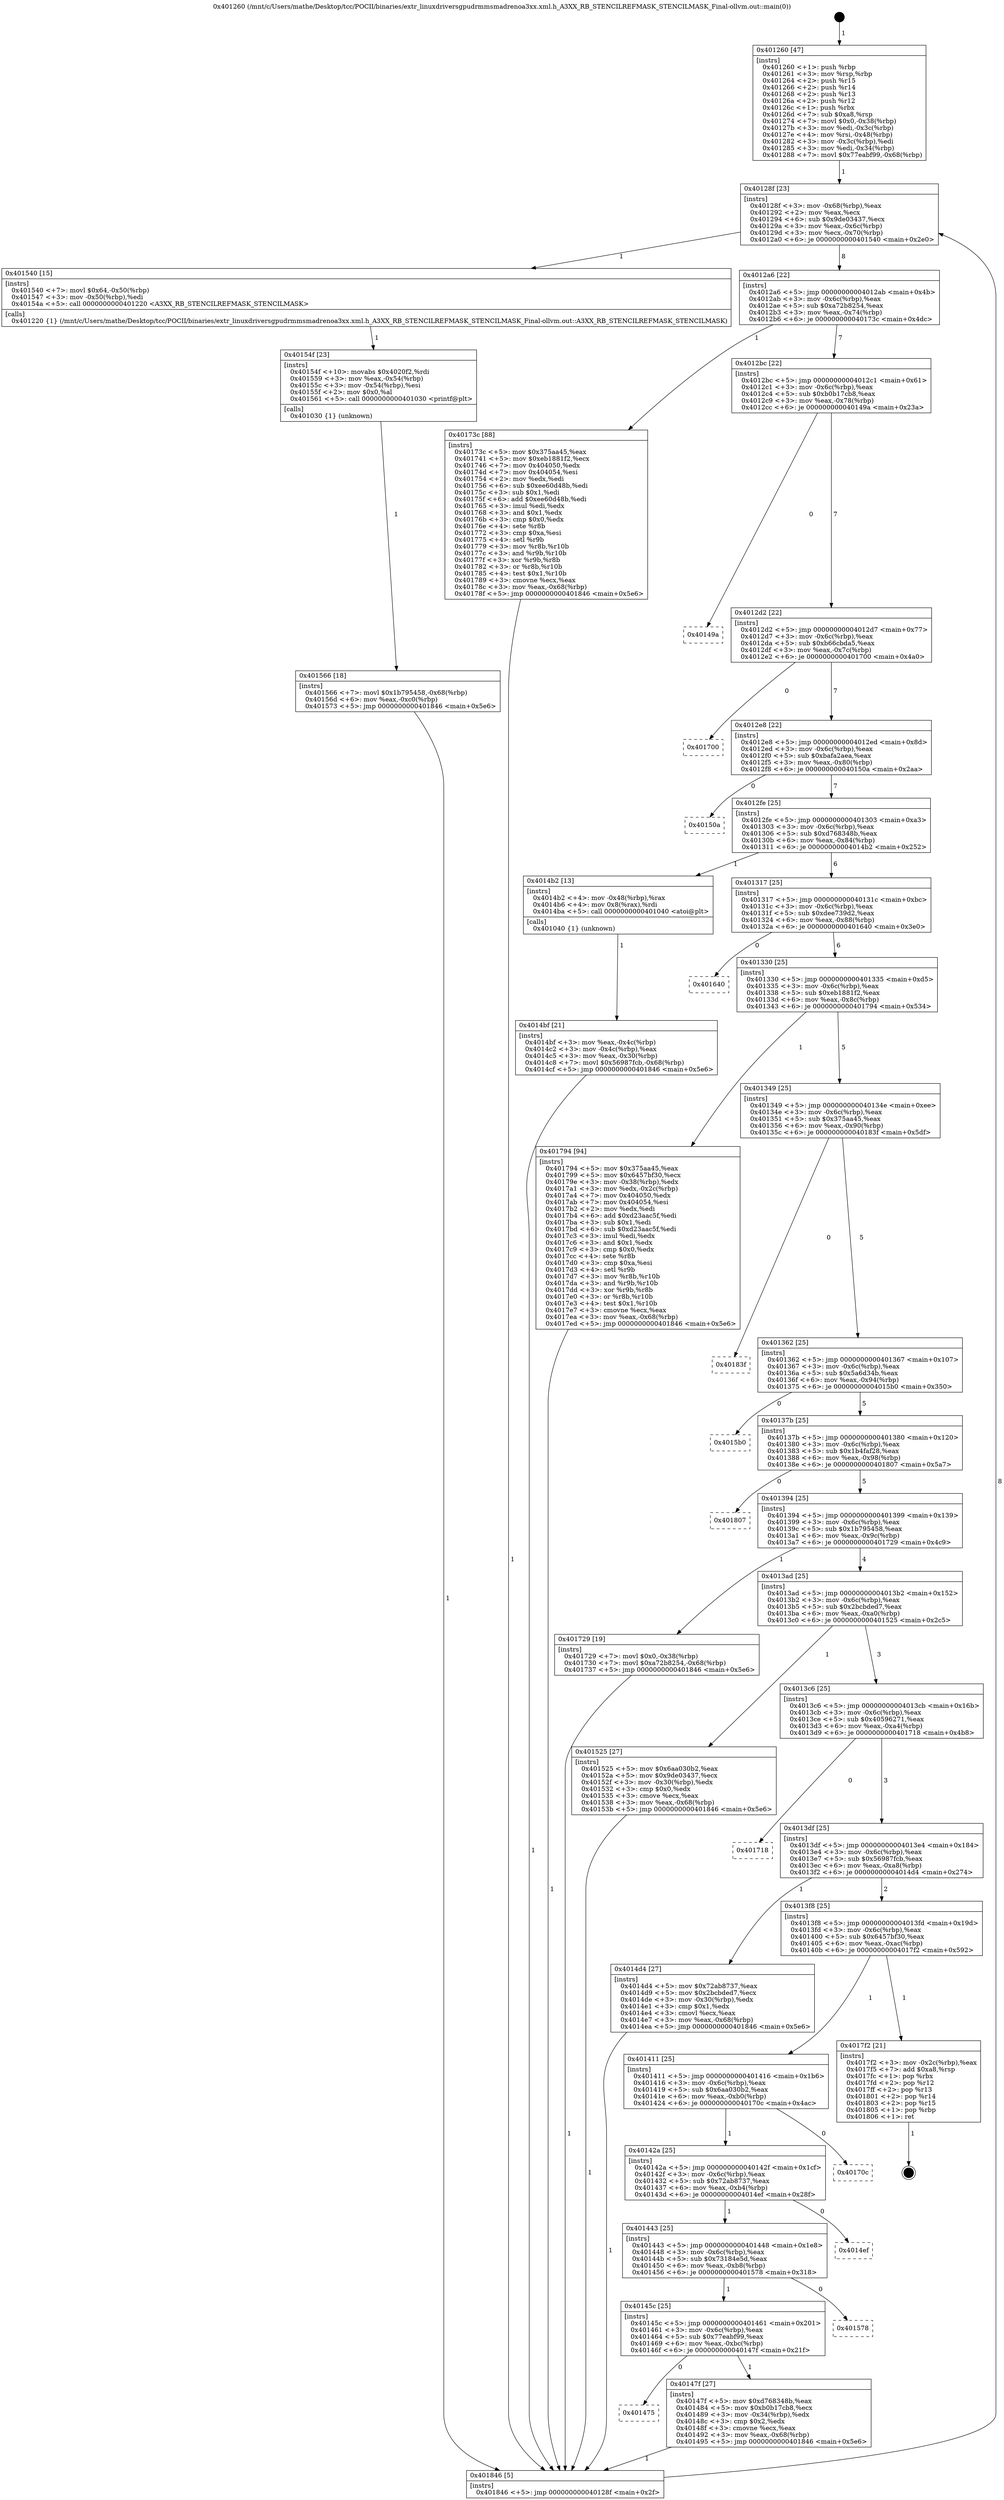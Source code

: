 digraph "0x401260" {
  label = "0x401260 (/mnt/c/Users/mathe/Desktop/tcc/POCII/binaries/extr_linuxdriversgpudrmmsmadrenoa3xx.xml.h_A3XX_RB_STENCILREFMASK_STENCILMASK_Final-ollvm.out::main(0))"
  labelloc = "t"
  node[shape=record]

  Entry [label="",width=0.3,height=0.3,shape=circle,fillcolor=black,style=filled]
  "0x40128f" [label="{
     0x40128f [23]\l
     | [instrs]\l
     &nbsp;&nbsp;0x40128f \<+3\>: mov -0x68(%rbp),%eax\l
     &nbsp;&nbsp;0x401292 \<+2\>: mov %eax,%ecx\l
     &nbsp;&nbsp;0x401294 \<+6\>: sub $0x9de03437,%ecx\l
     &nbsp;&nbsp;0x40129a \<+3\>: mov %eax,-0x6c(%rbp)\l
     &nbsp;&nbsp;0x40129d \<+3\>: mov %ecx,-0x70(%rbp)\l
     &nbsp;&nbsp;0x4012a0 \<+6\>: je 0000000000401540 \<main+0x2e0\>\l
  }"]
  "0x401540" [label="{
     0x401540 [15]\l
     | [instrs]\l
     &nbsp;&nbsp;0x401540 \<+7\>: movl $0x64,-0x50(%rbp)\l
     &nbsp;&nbsp;0x401547 \<+3\>: mov -0x50(%rbp),%edi\l
     &nbsp;&nbsp;0x40154a \<+5\>: call 0000000000401220 \<A3XX_RB_STENCILREFMASK_STENCILMASK\>\l
     | [calls]\l
     &nbsp;&nbsp;0x401220 \{1\} (/mnt/c/Users/mathe/Desktop/tcc/POCII/binaries/extr_linuxdriversgpudrmmsmadrenoa3xx.xml.h_A3XX_RB_STENCILREFMASK_STENCILMASK_Final-ollvm.out::A3XX_RB_STENCILREFMASK_STENCILMASK)\l
  }"]
  "0x4012a6" [label="{
     0x4012a6 [22]\l
     | [instrs]\l
     &nbsp;&nbsp;0x4012a6 \<+5\>: jmp 00000000004012ab \<main+0x4b\>\l
     &nbsp;&nbsp;0x4012ab \<+3\>: mov -0x6c(%rbp),%eax\l
     &nbsp;&nbsp;0x4012ae \<+5\>: sub $0xa72b8254,%eax\l
     &nbsp;&nbsp;0x4012b3 \<+3\>: mov %eax,-0x74(%rbp)\l
     &nbsp;&nbsp;0x4012b6 \<+6\>: je 000000000040173c \<main+0x4dc\>\l
  }"]
  Exit [label="",width=0.3,height=0.3,shape=circle,fillcolor=black,style=filled,peripheries=2]
  "0x40173c" [label="{
     0x40173c [88]\l
     | [instrs]\l
     &nbsp;&nbsp;0x40173c \<+5\>: mov $0x375aa45,%eax\l
     &nbsp;&nbsp;0x401741 \<+5\>: mov $0xeb1881f2,%ecx\l
     &nbsp;&nbsp;0x401746 \<+7\>: mov 0x404050,%edx\l
     &nbsp;&nbsp;0x40174d \<+7\>: mov 0x404054,%esi\l
     &nbsp;&nbsp;0x401754 \<+2\>: mov %edx,%edi\l
     &nbsp;&nbsp;0x401756 \<+6\>: sub $0xee60d48b,%edi\l
     &nbsp;&nbsp;0x40175c \<+3\>: sub $0x1,%edi\l
     &nbsp;&nbsp;0x40175f \<+6\>: add $0xee60d48b,%edi\l
     &nbsp;&nbsp;0x401765 \<+3\>: imul %edi,%edx\l
     &nbsp;&nbsp;0x401768 \<+3\>: and $0x1,%edx\l
     &nbsp;&nbsp;0x40176b \<+3\>: cmp $0x0,%edx\l
     &nbsp;&nbsp;0x40176e \<+4\>: sete %r8b\l
     &nbsp;&nbsp;0x401772 \<+3\>: cmp $0xa,%esi\l
     &nbsp;&nbsp;0x401775 \<+4\>: setl %r9b\l
     &nbsp;&nbsp;0x401779 \<+3\>: mov %r8b,%r10b\l
     &nbsp;&nbsp;0x40177c \<+3\>: and %r9b,%r10b\l
     &nbsp;&nbsp;0x40177f \<+3\>: xor %r9b,%r8b\l
     &nbsp;&nbsp;0x401782 \<+3\>: or %r8b,%r10b\l
     &nbsp;&nbsp;0x401785 \<+4\>: test $0x1,%r10b\l
     &nbsp;&nbsp;0x401789 \<+3\>: cmovne %ecx,%eax\l
     &nbsp;&nbsp;0x40178c \<+3\>: mov %eax,-0x68(%rbp)\l
     &nbsp;&nbsp;0x40178f \<+5\>: jmp 0000000000401846 \<main+0x5e6\>\l
  }"]
  "0x4012bc" [label="{
     0x4012bc [22]\l
     | [instrs]\l
     &nbsp;&nbsp;0x4012bc \<+5\>: jmp 00000000004012c1 \<main+0x61\>\l
     &nbsp;&nbsp;0x4012c1 \<+3\>: mov -0x6c(%rbp),%eax\l
     &nbsp;&nbsp;0x4012c4 \<+5\>: sub $0xb0b17cb8,%eax\l
     &nbsp;&nbsp;0x4012c9 \<+3\>: mov %eax,-0x78(%rbp)\l
     &nbsp;&nbsp;0x4012cc \<+6\>: je 000000000040149a \<main+0x23a\>\l
  }"]
  "0x401566" [label="{
     0x401566 [18]\l
     | [instrs]\l
     &nbsp;&nbsp;0x401566 \<+7\>: movl $0x1b795458,-0x68(%rbp)\l
     &nbsp;&nbsp;0x40156d \<+6\>: mov %eax,-0xc0(%rbp)\l
     &nbsp;&nbsp;0x401573 \<+5\>: jmp 0000000000401846 \<main+0x5e6\>\l
  }"]
  "0x40149a" [label="{
     0x40149a\l
  }", style=dashed]
  "0x4012d2" [label="{
     0x4012d2 [22]\l
     | [instrs]\l
     &nbsp;&nbsp;0x4012d2 \<+5\>: jmp 00000000004012d7 \<main+0x77\>\l
     &nbsp;&nbsp;0x4012d7 \<+3\>: mov -0x6c(%rbp),%eax\l
     &nbsp;&nbsp;0x4012da \<+5\>: sub $0xb66cbda5,%eax\l
     &nbsp;&nbsp;0x4012df \<+3\>: mov %eax,-0x7c(%rbp)\l
     &nbsp;&nbsp;0x4012e2 \<+6\>: je 0000000000401700 \<main+0x4a0\>\l
  }"]
  "0x40154f" [label="{
     0x40154f [23]\l
     | [instrs]\l
     &nbsp;&nbsp;0x40154f \<+10\>: movabs $0x4020f2,%rdi\l
     &nbsp;&nbsp;0x401559 \<+3\>: mov %eax,-0x54(%rbp)\l
     &nbsp;&nbsp;0x40155c \<+3\>: mov -0x54(%rbp),%esi\l
     &nbsp;&nbsp;0x40155f \<+2\>: mov $0x0,%al\l
     &nbsp;&nbsp;0x401561 \<+5\>: call 0000000000401030 \<printf@plt\>\l
     | [calls]\l
     &nbsp;&nbsp;0x401030 \{1\} (unknown)\l
  }"]
  "0x401700" [label="{
     0x401700\l
  }", style=dashed]
  "0x4012e8" [label="{
     0x4012e8 [22]\l
     | [instrs]\l
     &nbsp;&nbsp;0x4012e8 \<+5\>: jmp 00000000004012ed \<main+0x8d\>\l
     &nbsp;&nbsp;0x4012ed \<+3\>: mov -0x6c(%rbp),%eax\l
     &nbsp;&nbsp;0x4012f0 \<+5\>: sub $0xbafa2aea,%eax\l
     &nbsp;&nbsp;0x4012f5 \<+3\>: mov %eax,-0x80(%rbp)\l
     &nbsp;&nbsp;0x4012f8 \<+6\>: je 000000000040150a \<main+0x2aa\>\l
  }"]
  "0x4014bf" [label="{
     0x4014bf [21]\l
     | [instrs]\l
     &nbsp;&nbsp;0x4014bf \<+3\>: mov %eax,-0x4c(%rbp)\l
     &nbsp;&nbsp;0x4014c2 \<+3\>: mov -0x4c(%rbp),%eax\l
     &nbsp;&nbsp;0x4014c5 \<+3\>: mov %eax,-0x30(%rbp)\l
     &nbsp;&nbsp;0x4014c8 \<+7\>: movl $0x56987fcb,-0x68(%rbp)\l
     &nbsp;&nbsp;0x4014cf \<+5\>: jmp 0000000000401846 \<main+0x5e6\>\l
  }"]
  "0x40150a" [label="{
     0x40150a\l
  }", style=dashed]
  "0x4012fe" [label="{
     0x4012fe [25]\l
     | [instrs]\l
     &nbsp;&nbsp;0x4012fe \<+5\>: jmp 0000000000401303 \<main+0xa3\>\l
     &nbsp;&nbsp;0x401303 \<+3\>: mov -0x6c(%rbp),%eax\l
     &nbsp;&nbsp;0x401306 \<+5\>: sub $0xd768348b,%eax\l
     &nbsp;&nbsp;0x40130b \<+6\>: mov %eax,-0x84(%rbp)\l
     &nbsp;&nbsp;0x401311 \<+6\>: je 00000000004014b2 \<main+0x252\>\l
  }"]
  "0x401260" [label="{
     0x401260 [47]\l
     | [instrs]\l
     &nbsp;&nbsp;0x401260 \<+1\>: push %rbp\l
     &nbsp;&nbsp;0x401261 \<+3\>: mov %rsp,%rbp\l
     &nbsp;&nbsp;0x401264 \<+2\>: push %r15\l
     &nbsp;&nbsp;0x401266 \<+2\>: push %r14\l
     &nbsp;&nbsp;0x401268 \<+2\>: push %r13\l
     &nbsp;&nbsp;0x40126a \<+2\>: push %r12\l
     &nbsp;&nbsp;0x40126c \<+1\>: push %rbx\l
     &nbsp;&nbsp;0x40126d \<+7\>: sub $0xa8,%rsp\l
     &nbsp;&nbsp;0x401274 \<+7\>: movl $0x0,-0x38(%rbp)\l
     &nbsp;&nbsp;0x40127b \<+3\>: mov %edi,-0x3c(%rbp)\l
     &nbsp;&nbsp;0x40127e \<+4\>: mov %rsi,-0x48(%rbp)\l
     &nbsp;&nbsp;0x401282 \<+3\>: mov -0x3c(%rbp),%edi\l
     &nbsp;&nbsp;0x401285 \<+3\>: mov %edi,-0x34(%rbp)\l
     &nbsp;&nbsp;0x401288 \<+7\>: movl $0x77eabf99,-0x68(%rbp)\l
  }"]
  "0x4014b2" [label="{
     0x4014b2 [13]\l
     | [instrs]\l
     &nbsp;&nbsp;0x4014b2 \<+4\>: mov -0x48(%rbp),%rax\l
     &nbsp;&nbsp;0x4014b6 \<+4\>: mov 0x8(%rax),%rdi\l
     &nbsp;&nbsp;0x4014ba \<+5\>: call 0000000000401040 \<atoi@plt\>\l
     | [calls]\l
     &nbsp;&nbsp;0x401040 \{1\} (unknown)\l
  }"]
  "0x401317" [label="{
     0x401317 [25]\l
     | [instrs]\l
     &nbsp;&nbsp;0x401317 \<+5\>: jmp 000000000040131c \<main+0xbc\>\l
     &nbsp;&nbsp;0x40131c \<+3\>: mov -0x6c(%rbp),%eax\l
     &nbsp;&nbsp;0x40131f \<+5\>: sub $0xdee739d2,%eax\l
     &nbsp;&nbsp;0x401324 \<+6\>: mov %eax,-0x88(%rbp)\l
     &nbsp;&nbsp;0x40132a \<+6\>: je 0000000000401640 \<main+0x3e0\>\l
  }"]
  "0x401846" [label="{
     0x401846 [5]\l
     | [instrs]\l
     &nbsp;&nbsp;0x401846 \<+5\>: jmp 000000000040128f \<main+0x2f\>\l
  }"]
  "0x401640" [label="{
     0x401640\l
  }", style=dashed]
  "0x401330" [label="{
     0x401330 [25]\l
     | [instrs]\l
     &nbsp;&nbsp;0x401330 \<+5\>: jmp 0000000000401335 \<main+0xd5\>\l
     &nbsp;&nbsp;0x401335 \<+3\>: mov -0x6c(%rbp),%eax\l
     &nbsp;&nbsp;0x401338 \<+5\>: sub $0xeb1881f2,%eax\l
     &nbsp;&nbsp;0x40133d \<+6\>: mov %eax,-0x8c(%rbp)\l
     &nbsp;&nbsp;0x401343 \<+6\>: je 0000000000401794 \<main+0x534\>\l
  }"]
  "0x401475" [label="{
     0x401475\l
  }", style=dashed]
  "0x401794" [label="{
     0x401794 [94]\l
     | [instrs]\l
     &nbsp;&nbsp;0x401794 \<+5\>: mov $0x375aa45,%eax\l
     &nbsp;&nbsp;0x401799 \<+5\>: mov $0x6457bf30,%ecx\l
     &nbsp;&nbsp;0x40179e \<+3\>: mov -0x38(%rbp),%edx\l
     &nbsp;&nbsp;0x4017a1 \<+3\>: mov %edx,-0x2c(%rbp)\l
     &nbsp;&nbsp;0x4017a4 \<+7\>: mov 0x404050,%edx\l
     &nbsp;&nbsp;0x4017ab \<+7\>: mov 0x404054,%esi\l
     &nbsp;&nbsp;0x4017b2 \<+2\>: mov %edx,%edi\l
     &nbsp;&nbsp;0x4017b4 \<+6\>: add $0xd23aac5f,%edi\l
     &nbsp;&nbsp;0x4017ba \<+3\>: sub $0x1,%edi\l
     &nbsp;&nbsp;0x4017bd \<+6\>: sub $0xd23aac5f,%edi\l
     &nbsp;&nbsp;0x4017c3 \<+3\>: imul %edi,%edx\l
     &nbsp;&nbsp;0x4017c6 \<+3\>: and $0x1,%edx\l
     &nbsp;&nbsp;0x4017c9 \<+3\>: cmp $0x0,%edx\l
     &nbsp;&nbsp;0x4017cc \<+4\>: sete %r8b\l
     &nbsp;&nbsp;0x4017d0 \<+3\>: cmp $0xa,%esi\l
     &nbsp;&nbsp;0x4017d3 \<+4\>: setl %r9b\l
     &nbsp;&nbsp;0x4017d7 \<+3\>: mov %r8b,%r10b\l
     &nbsp;&nbsp;0x4017da \<+3\>: and %r9b,%r10b\l
     &nbsp;&nbsp;0x4017dd \<+3\>: xor %r9b,%r8b\l
     &nbsp;&nbsp;0x4017e0 \<+3\>: or %r8b,%r10b\l
     &nbsp;&nbsp;0x4017e3 \<+4\>: test $0x1,%r10b\l
     &nbsp;&nbsp;0x4017e7 \<+3\>: cmovne %ecx,%eax\l
     &nbsp;&nbsp;0x4017ea \<+3\>: mov %eax,-0x68(%rbp)\l
     &nbsp;&nbsp;0x4017ed \<+5\>: jmp 0000000000401846 \<main+0x5e6\>\l
  }"]
  "0x401349" [label="{
     0x401349 [25]\l
     | [instrs]\l
     &nbsp;&nbsp;0x401349 \<+5\>: jmp 000000000040134e \<main+0xee\>\l
     &nbsp;&nbsp;0x40134e \<+3\>: mov -0x6c(%rbp),%eax\l
     &nbsp;&nbsp;0x401351 \<+5\>: sub $0x375aa45,%eax\l
     &nbsp;&nbsp;0x401356 \<+6\>: mov %eax,-0x90(%rbp)\l
     &nbsp;&nbsp;0x40135c \<+6\>: je 000000000040183f \<main+0x5df\>\l
  }"]
  "0x40147f" [label="{
     0x40147f [27]\l
     | [instrs]\l
     &nbsp;&nbsp;0x40147f \<+5\>: mov $0xd768348b,%eax\l
     &nbsp;&nbsp;0x401484 \<+5\>: mov $0xb0b17cb8,%ecx\l
     &nbsp;&nbsp;0x401489 \<+3\>: mov -0x34(%rbp),%edx\l
     &nbsp;&nbsp;0x40148c \<+3\>: cmp $0x2,%edx\l
     &nbsp;&nbsp;0x40148f \<+3\>: cmovne %ecx,%eax\l
     &nbsp;&nbsp;0x401492 \<+3\>: mov %eax,-0x68(%rbp)\l
     &nbsp;&nbsp;0x401495 \<+5\>: jmp 0000000000401846 \<main+0x5e6\>\l
  }"]
  "0x40183f" [label="{
     0x40183f\l
  }", style=dashed]
  "0x401362" [label="{
     0x401362 [25]\l
     | [instrs]\l
     &nbsp;&nbsp;0x401362 \<+5\>: jmp 0000000000401367 \<main+0x107\>\l
     &nbsp;&nbsp;0x401367 \<+3\>: mov -0x6c(%rbp),%eax\l
     &nbsp;&nbsp;0x40136a \<+5\>: sub $0x5a6d34b,%eax\l
     &nbsp;&nbsp;0x40136f \<+6\>: mov %eax,-0x94(%rbp)\l
     &nbsp;&nbsp;0x401375 \<+6\>: je 00000000004015b0 \<main+0x350\>\l
  }"]
  "0x40145c" [label="{
     0x40145c [25]\l
     | [instrs]\l
     &nbsp;&nbsp;0x40145c \<+5\>: jmp 0000000000401461 \<main+0x201\>\l
     &nbsp;&nbsp;0x401461 \<+3\>: mov -0x6c(%rbp),%eax\l
     &nbsp;&nbsp;0x401464 \<+5\>: sub $0x77eabf99,%eax\l
     &nbsp;&nbsp;0x401469 \<+6\>: mov %eax,-0xbc(%rbp)\l
     &nbsp;&nbsp;0x40146f \<+6\>: je 000000000040147f \<main+0x21f\>\l
  }"]
  "0x4015b0" [label="{
     0x4015b0\l
  }", style=dashed]
  "0x40137b" [label="{
     0x40137b [25]\l
     | [instrs]\l
     &nbsp;&nbsp;0x40137b \<+5\>: jmp 0000000000401380 \<main+0x120\>\l
     &nbsp;&nbsp;0x401380 \<+3\>: mov -0x6c(%rbp),%eax\l
     &nbsp;&nbsp;0x401383 \<+5\>: sub $0x1b4faf28,%eax\l
     &nbsp;&nbsp;0x401388 \<+6\>: mov %eax,-0x98(%rbp)\l
     &nbsp;&nbsp;0x40138e \<+6\>: je 0000000000401807 \<main+0x5a7\>\l
  }"]
  "0x401578" [label="{
     0x401578\l
  }", style=dashed]
  "0x401807" [label="{
     0x401807\l
  }", style=dashed]
  "0x401394" [label="{
     0x401394 [25]\l
     | [instrs]\l
     &nbsp;&nbsp;0x401394 \<+5\>: jmp 0000000000401399 \<main+0x139\>\l
     &nbsp;&nbsp;0x401399 \<+3\>: mov -0x6c(%rbp),%eax\l
     &nbsp;&nbsp;0x40139c \<+5\>: sub $0x1b795458,%eax\l
     &nbsp;&nbsp;0x4013a1 \<+6\>: mov %eax,-0x9c(%rbp)\l
     &nbsp;&nbsp;0x4013a7 \<+6\>: je 0000000000401729 \<main+0x4c9\>\l
  }"]
  "0x401443" [label="{
     0x401443 [25]\l
     | [instrs]\l
     &nbsp;&nbsp;0x401443 \<+5\>: jmp 0000000000401448 \<main+0x1e8\>\l
     &nbsp;&nbsp;0x401448 \<+3\>: mov -0x6c(%rbp),%eax\l
     &nbsp;&nbsp;0x40144b \<+5\>: sub $0x73184e5d,%eax\l
     &nbsp;&nbsp;0x401450 \<+6\>: mov %eax,-0xb8(%rbp)\l
     &nbsp;&nbsp;0x401456 \<+6\>: je 0000000000401578 \<main+0x318\>\l
  }"]
  "0x401729" [label="{
     0x401729 [19]\l
     | [instrs]\l
     &nbsp;&nbsp;0x401729 \<+7\>: movl $0x0,-0x38(%rbp)\l
     &nbsp;&nbsp;0x401730 \<+7\>: movl $0xa72b8254,-0x68(%rbp)\l
     &nbsp;&nbsp;0x401737 \<+5\>: jmp 0000000000401846 \<main+0x5e6\>\l
  }"]
  "0x4013ad" [label="{
     0x4013ad [25]\l
     | [instrs]\l
     &nbsp;&nbsp;0x4013ad \<+5\>: jmp 00000000004013b2 \<main+0x152\>\l
     &nbsp;&nbsp;0x4013b2 \<+3\>: mov -0x6c(%rbp),%eax\l
     &nbsp;&nbsp;0x4013b5 \<+5\>: sub $0x2bcbded7,%eax\l
     &nbsp;&nbsp;0x4013ba \<+6\>: mov %eax,-0xa0(%rbp)\l
     &nbsp;&nbsp;0x4013c0 \<+6\>: je 0000000000401525 \<main+0x2c5\>\l
  }"]
  "0x4014ef" [label="{
     0x4014ef\l
  }", style=dashed]
  "0x401525" [label="{
     0x401525 [27]\l
     | [instrs]\l
     &nbsp;&nbsp;0x401525 \<+5\>: mov $0x6aa030b2,%eax\l
     &nbsp;&nbsp;0x40152a \<+5\>: mov $0x9de03437,%ecx\l
     &nbsp;&nbsp;0x40152f \<+3\>: mov -0x30(%rbp),%edx\l
     &nbsp;&nbsp;0x401532 \<+3\>: cmp $0x0,%edx\l
     &nbsp;&nbsp;0x401535 \<+3\>: cmove %ecx,%eax\l
     &nbsp;&nbsp;0x401538 \<+3\>: mov %eax,-0x68(%rbp)\l
     &nbsp;&nbsp;0x40153b \<+5\>: jmp 0000000000401846 \<main+0x5e6\>\l
  }"]
  "0x4013c6" [label="{
     0x4013c6 [25]\l
     | [instrs]\l
     &nbsp;&nbsp;0x4013c6 \<+5\>: jmp 00000000004013cb \<main+0x16b\>\l
     &nbsp;&nbsp;0x4013cb \<+3\>: mov -0x6c(%rbp),%eax\l
     &nbsp;&nbsp;0x4013ce \<+5\>: sub $0x40596271,%eax\l
     &nbsp;&nbsp;0x4013d3 \<+6\>: mov %eax,-0xa4(%rbp)\l
     &nbsp;&nbsp;0x4013d9 \<+6\>: je 0000000000401718 \<main+0x4b8\>\l
  }"]
  "0x40142a" [label="{
     0x40142a [25]\l
     | [instrs]\l
     &nbsp;&nbsp;0x40142a \<+5\>: jmp 000000000040142f \<main+0x1cf\>\l
     &nbsp;&nbsp;0x40142f \<+3\>: mov -0x6c(%rbp),%eax\l
     &nbsp;&nbsp;0x401432 \<+5\>: sub $0x72ab8737,%eax\l
     &nbsp;&nbsp;0x401437 \<+6\>: mov %eax,-0xb4(%rbp)\l
     &nbsp;&nbsp;0x40143d \<+6\>: je 00000000004014ef \<main+0x28f\>\l
  }"]
  "0x401718" [label="{
     0x401718\l
  }", style=dashed]
  "0x4013df" [label="{
     0x4013df [25]\l
     | [instrs]\l
     &nbsp;&nbsp;0x4013df \<+5\>: jmp 00000000004013e4 \<main+0x184\>\l
     &nbsp;&nbsp;0x4013e4 \<+3\>: mov -0x6c(%rbp),%eax\l
     &nbsp;&nbsp;0x4013e7 \<+5\>: sub $0x56987fcb,%eax\l
     &nbsp;&nbsp;0x4013ec \<+6\>: mov %eax,-0xa8(%rbp)\l
     &nbsp;&nbsp;0x4013f2 \<+6\>: je 00000000004014d4 \<main+0x274\>\l
  }"]
  "0x40170c" [label="{
     0x40170c\l
  }", style=dashed]
  "0x4014d4" [label="{
     0x4014d4 [27]\l
     | [instrs]\l
     &nbsp;&nbsp;0x4014d4 \<+5\>: mov $0x72ab8737,%eax\l
     &nbsp;&nbsp;0x4014d9 \<+5\>: mov $0x2bcbded7,%ecx\l
     &nbsp;&nbsp;0x4014de \<+3\>: mov -0x30(%rbp),%edx\l
     &nbsp;&nbsp;0x4014e1 \<+3\>: cmp $0x1,%edx\l
     &nbsp;&nbsp;0x4014e4 \<+3\>: cmovl %ecx,%eax\l
     &nbsp;&nbsp;0x4014e7 \<+3\>: mov %eax,-0x68(%rbp)\l
     &nbsp;&nbsp;0x4014ea \<+5\>: jmp 0000000000401846 \<main+0x5e6\>\l
  }"]
  "0x4013f8" [label="{
     0x4013f8 [25]\l
     | [instrs]\l
     &nbsp;&nbsp;0x4013f8 \<+5\>: jmp 00000000004013fd \<main+0x19d\>\l
     &nbsp;&nbsp;0x4013fd \<+3\>: mov -0x6c(%rbp),%eax\l
     &nbsp;&nbsp;0x401400 \<+5\>: sub $0x6457bf30,%eax\l
     &nbsp;&nbsp;0x401405 \<+6\>: mov %eax,-0xac(%rbp)\l
     &nbsp;&nbsp;0x40140b \<+6\>: je 00000000004017f2 \<main+0x592\>\l
  }"]
  "0x401411" [label="{
     0x401411 [25]\l
     | [instrs]\l
     &nbsp;&nbsp;0x401411 \<+5\>: jmp 0000000000401416 \<main+0x1b6\>\l
     &nbsp;&nbsp;0x401416 \<+3\>: mov -0x6c(%rbp),%eax\l
     &nbsp;&nbsp;0x401419 \<+5\>: sub $0x6aa030b2,%eax\l
     &nbsp;&nbsp;0x40141e \<+6\>: mov %eax,-0xb0(%rbp)\l
     &nbsp;&nbsp;0x401424 \<+6\>: je 000000000040170c \<main+0x4ac\>\l
  }"]
  "0x4017f2" [label="{
     0x4017f2 [21]\l
     | [instrs]\l
     &nbsp;&nbsp;0x4017f2 \<+3\>: mov -0x2c(%rbp),%eax\l
     &nbsp;&nbsp;0x4017f5 \<+7\>: add $0xa8,%rsp\l
     &nbsp;&nbsp;0x4017fc \<+1\>: pop %rbx\l
     &nbsp;&nbsp;0x4017fd \<+2\>: pop %r12\l
     &nbsp;&nbsp;0x4017ff \<+2\>: pop %r13\l
     &nbsp;&nbsp;0x401801 \<+2\>: pop %r14\l
     &nbsp;&nbsp;0x401803 \<+2\>: pop %r15\l
     &nbsp;&nbsp;0x401805 \<+1\>: pop %rbp\l
     &nbsp;&nbsp;0x401806 \<+1\>: ret\l
  }"]
  Entry -> "0x401260" [label=" 1"]
  "0x40128f" -> "0x401540" [label=" 1"]
  "0x40128f" -> "0x4012a6" [label=" 8"]
  "0x4017f2" -> Exit [label=" 1"]
  "0x4012a6" -> "0x40173c" [label=" 1"]
  "0x4012a6" -> "0x4012bc" [label=" 7"]
  "0x401794" -> "0x401846" [label=" 1"]
  "0x4012bc" -> "0x40149a" [label=" 0"]
  "0x4012bc" -> "0x4012d2" [label=" 7"]
  "0x40173c" -> "0x401846" [label=" 1"]
  "0x4012d2" -> "0x401700" [label=" 0"]
  "0x4012d2" -> "0x4012e8" [label=" 7"]
  "0x401729" -> "0x401846" [label=" 1"]
  "0x4012e8" -> "0x40150a" [label=" 0"]
  "0x4012e8" -> "0x4012fe" [label=" 7"]
  "0x401566" -> "0x401846" [label=" 1"]
  "0x4012fe" -> "0x4014b2" [label=" 1"]
  "0x4012fe" -> "0x401317" [label=" 6"]
  "0x40154f" -> "0x401566" [label=" 1"]
  "0x401317" -> "0x401640" [label=" 0"]
  "0x401317" -> "0x401330" [label=" 6"]
  "0x401540" -> "0x40154f" [label=" 1"]
  "0x401330" -> "0x401794" [label=" 1"]
  "0x401330" -> "0x401349" [label=" 5"]
  "0x401525" -> "0x401846" [label=" 1"]
  "0x401349" -> "0x40183f" [label=" 0"]
  "0x401349" -> "0x401362" [label=" 5"]
  "0x4014d4" -> "0x401846" [label=" 1"]
  "0x401362" -> "0x4015b0" [label=" 0"]
  "0x401362" -> "0x40137b" [label=" 5"]
  "0x4014b2" -> "0x4014bf" [label=" 1"]
  "0x40137b" -> "0x401807" [label=" 0"]
  "0x40137b" -> "0x401394" [label=" 5"]
  "0x401846" -> "0x40128f" [label=" 8"]
  "0x401394" -> "0x401729" [label=" 1"]
  "0x401394" -> "0x4013ad" [label=" 4"]
  "0x40147f" -> "0x401846" [label=" 1"]
  "0x4013ad" -> "0x401525" [label=" 1"]
  "0x4013ad" -> "0x4013c6" [label=" 3"]
  "0x40145c" -> "0x401475" [label=" 0"]
  "0x4013c6" -> "0x401718" [label=" 0"]
  "0x4013c6" -> "0x4013df" [label=" 3"]
  "0x4014bf" -> "0x401846" [label=" 1"]
  "0x4013df" -> "0x4014d4" [label=" 1"]
  "0x4013df" -> "0x4013f8" [label=" 2"]
  "0x401443" -> "0x40145c" [label=" 1"]
  "0x4013f8" -> "0x4017f2" [label=" 1"]
  "0x4013f8" -> "0x401411" [label=" 1"]
  "0x401443" -> "0x401578" [label=" 0"]
  "0x401411" -> "0x40170c" [label=" 0"]
  "0x401411" -> "0x40142a" [label=" 1"]
  "0x40145c" -> "0x40147f" [label=" 1"]
  "0x40142a" -> "0x4014ef" [label=" 0"]
  "0x40142a" -> "0x401443" [label=" 1"]
  "0x401260" -> "0x40128f" [label=" 1"]
}
